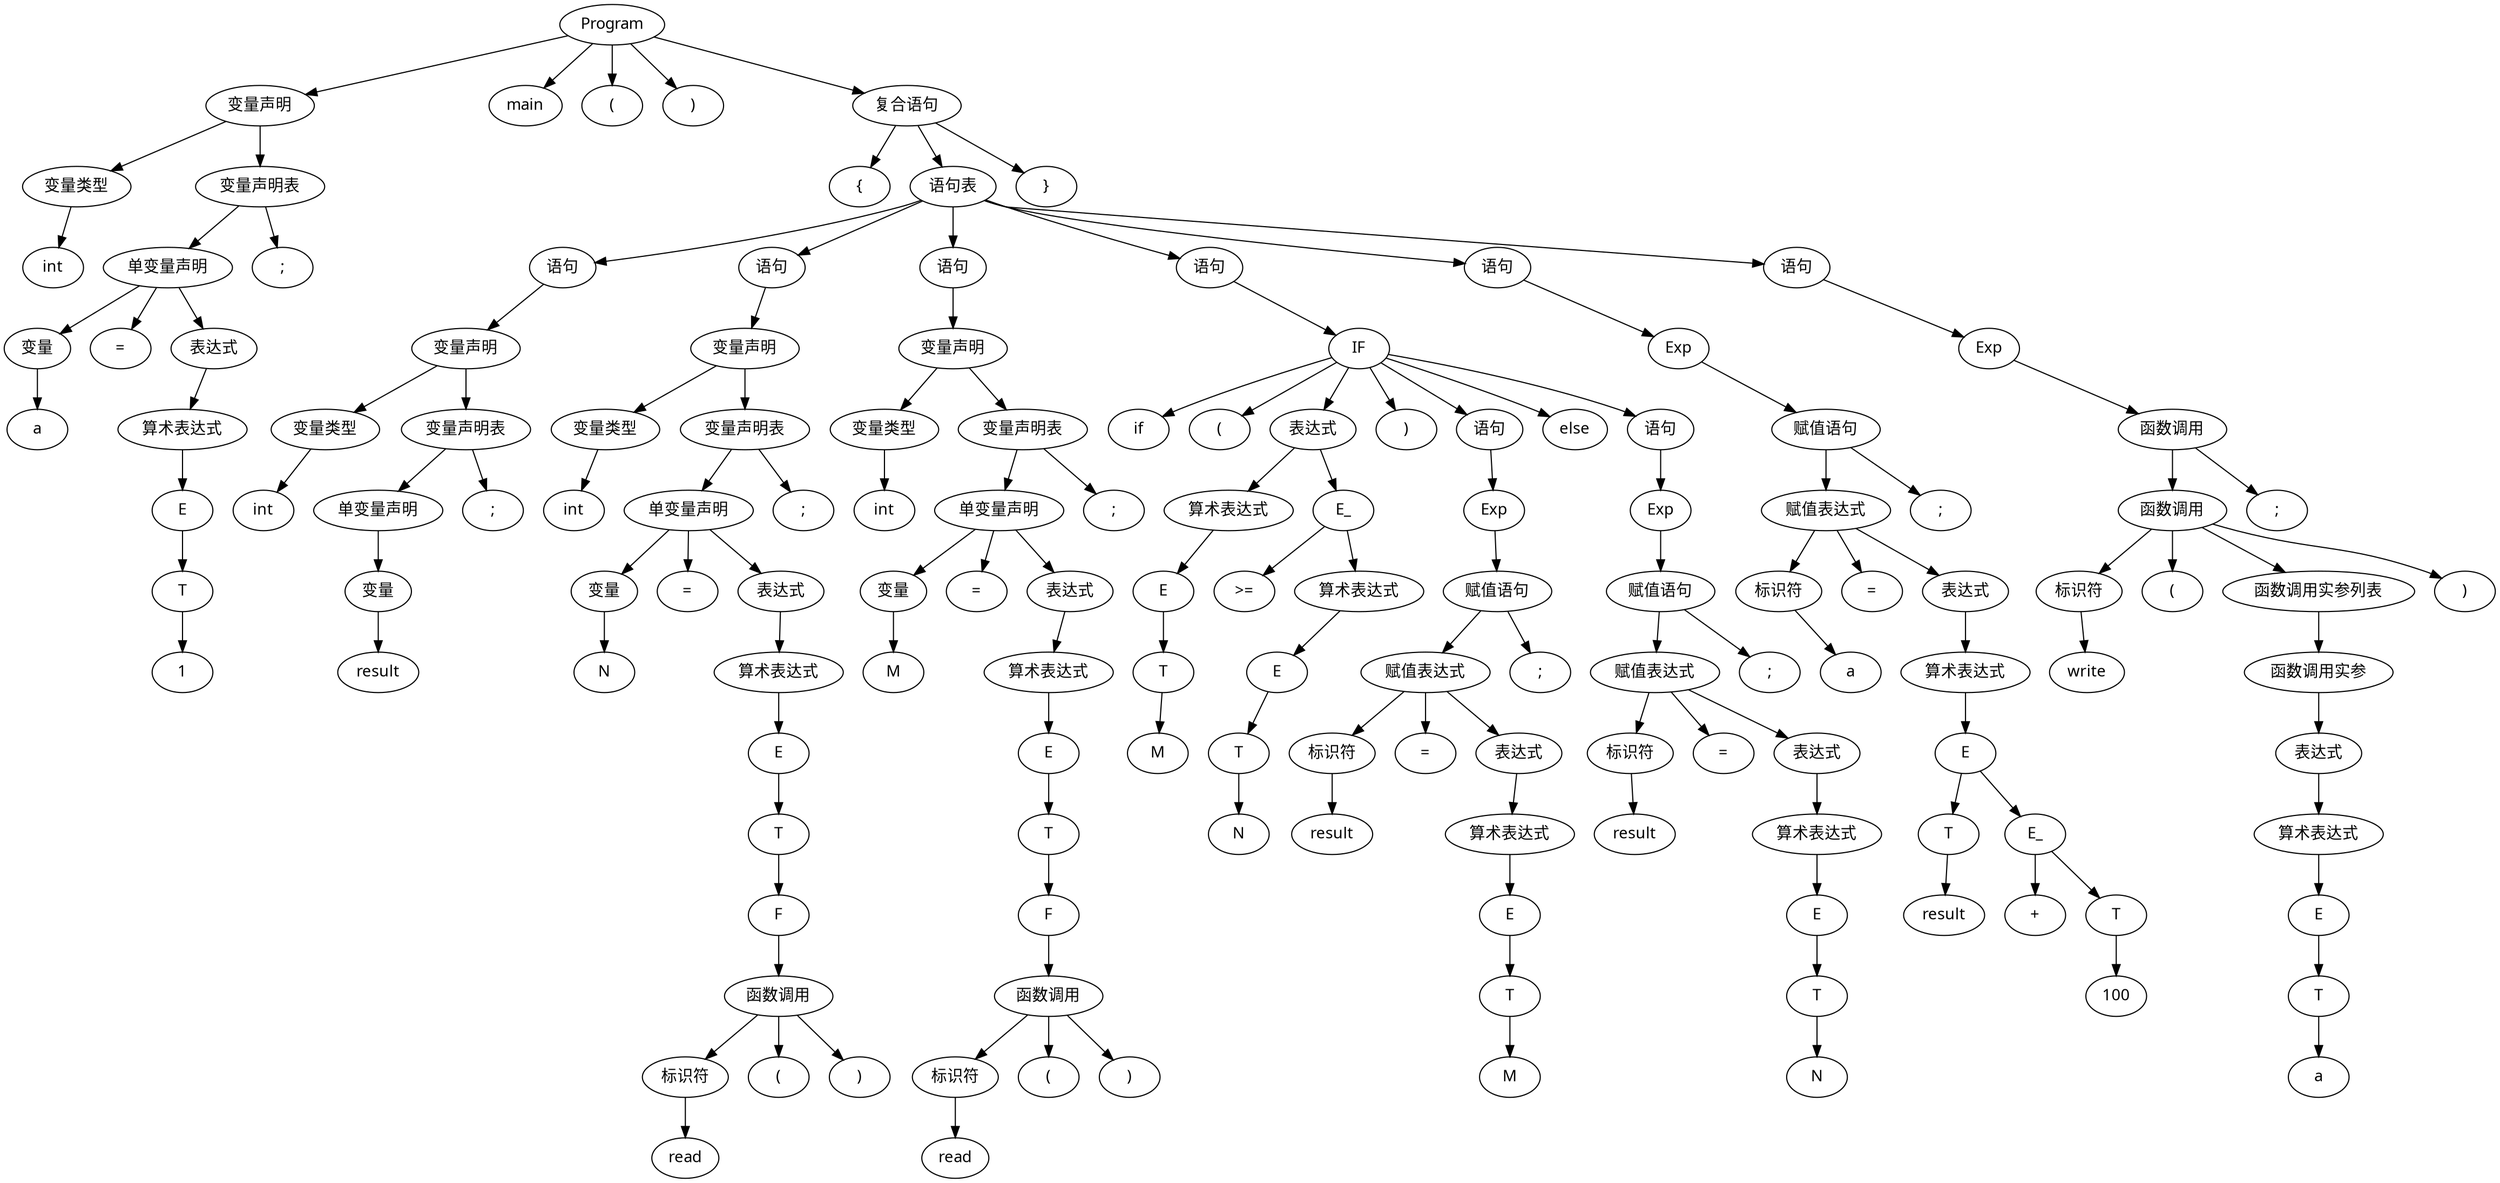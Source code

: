// test1.1-2.txt
digraph {
	node [fontname="Microsoft YaHei"]
	1 [label=Program]
	2 [label="变量声明"]
	3 [label="变量类型"]
	4 [label=int]
	5 [label="变量声明表"]
	6 [label="单变量声明"]
	7 [label="变量"]
	8 [label=a]
	9 [label="="]
	10 [label="表达式"]
	11 [label="算术表达式"]
	12 [label=E]
	13 [label=T]
	14 [label=1]
	15 [label=";"]
	16 [label=main]
	17 [label="("]
	18 [label=")"]
	19 [label="复合语句"]
	20 [label="{"]
	21 [label="语句表"]
	22 [label="语句"]
	23 [label="变量声明"]
	24 [label="变量类型"]
	25 [label=int]
	26 [label="变量声明表"]
	27 [label="单变量声明"]
	28 [label="变量"]
	29 [label=result]
	30 [label=";"]
	31 [label="语句"]
	32 [label="变量声明"]
	33 [label="变量类型"]
	34 [label=int]
	35 [label="变量声明表"]
	36 [label="单变量声明"]
	37 [label="变量"]
	38 [label=N]
	39 [label="="]
	40 [label="表达式"]
	41 [label="算术表达式"]
	42 [label=E]
	43 [label=T]
	44 [label=F]
	45 [label="函数调用"]
	46 [label="标识符"]
	47 [label=read]
	48 [label="("]
	49 [label=")"]
	50 [label=";"]
	51 [label="语句"]
	52 [label="变量声明"]
	53 [label="变量类型"]
	54 [label=int]
	55 [label="变量声明表"]
	56 [label="单变量声明"]
	57 [label="变量"]
	58 [label=M]
	59 [label="="]
	60 [label="表达式"]
	61 [label="算术表达式"]
	62 [label=E]
	63 [label=T]
	64 [label=F]
	65 [label="函数调用"]
	66 [label="标识符"]
	67 [label=read]
	68 [label="("]
	69 [label=")"]
	70 [label=";"]
	71 [label="语句"]
	72 [label=IF]
	73 [label=if]
	74 [label="("]
	75 [label="表达式"]
	76 [label="算术表达式"]
	77 [label=E]
	78 [label=T]
	79 [label=M]
	80 [label=E_]
	81 [label=">="]
	82 [label="算术表达式"]
	83 [label=E]
	84 [label=T]
	85 [label=N]
	86 [label=")"]
	87 [label="语句"]
	88 [label=Exp]
	89 [label="赋值语句"]
	90 [label="赋值表达式"]
	91 [label="标识符"]
	92 [label=result]
	93 [label="="]
	94 [label="表达式"]
	95 [label="算术表达式"]
	96 [label=E]
	97 [label=T]
	98 [label=M]
	99 [label=";"]
	100 [label=else]
	101 [label="语句"]
	102 [label=Exp]
	103 [label="赋值语句"]
	104 [label="赋值表达式"]
	105 [label="标识符"]
	106 [label=result]
	107 [label="="]
	108 [label="表达式"]
	109 [label="算术表达式"]
	110 [label=E]
	111 [label=T]
	112 [label=N]
	113 [label=";"]
	114 [label="语句"]
	115 [label=Exp]
	116 [label="赋值语句"]
	117 [label="赋值表达式"]
	118 [label="标识符"]
	119 [label=a]
	120 [label="="]
	121 [label="表达式"]
	122 [label="算术表达式"]
	123 [label=E]
	124 [label=T]
	125 [label=result]
	126 [label=E_]
	127 [label="+"]
	128 [label=T]
	129 [label=100]
	130 [label=";"]
	131 [label="语句"]
	132 [label=Exp]
	133 [label="函数调用"]
	134 [label="函数调用"]
	135 [label="标识符"]
	136 [label=write]
	137 [label="("]
	138 [label="函数调用实参列表"]
	139 [label="函数调用实参"]
	140 [label="表达式"]
	141 [label="算术表达式"]
	142 [label=E]
	143 [label=T]
	144 [label=a]
	145 [label=")"]
	146 [label=";"]
	147 [label="}"]
	1 -> 2
	2 -> 3
	3 -> 4
	2 -> 5
	5 -> 6
	6 -> 7
	7 -> 8
	6 -> 9
	6 -> 10
	10 -> 11
	11 -> 12
	12 -> 13
	13 -> 14
	5 -> 15
	1 -> 16
	1 -> 17
	1 -> 18
	1 -> 19
	19 -> 20
	19 -> 21
	21 -> 22
	22 -> 23
	23 -> 24
	24 -> 25
	23 -> 26
	26 -> 27
	27 -> 28
	28 -> 29
	26 -> 30
	21 -> 31
	31 -> 32
	32 -> 33
	33 -> 34
	32 -> 35
	35 -> 36
	36 -> 37
	37 -> 38
	36 -> 39
	36 -> 40
	40 -> 41
	41 -> 42
	42 -> 43
	43 -> 44
	44 -> 45
	45 -> 46
	46 -> 47
	45 -> 48
	45 -> 49
	35 -> 50
	21 -> 51
	51 -> 52
	52 -> 53
	53 -> 54
	52 -> 55
	55 -> 56
	56 -> 57
	57 -> 58
	56 -> 59
	56 -> 60
	60 -> 61
	61 -> 62
	62 -> 63
	63 -> 64
	64 -> 65
	65 -> 66
	66 -> 67
	65 -> 68
	65 -> 69
	55 -> 70
	21 -> 71
	71 -> 72
	72 -> 73
	72 -> 74
	72 -> 75
	75 -> 76
	76 -> 77
	77 -> 78
	78 -> 79
	75 -> 80
	80 -> 81
	80 -> 82
	82 -> 83
	83 -> 84
	84 -> 85
	72 -> 86
	72 -> 87
	87 -> 88
	88 -> 89
	89 -> 90
	90 -> 91
	91 -> 92
	90 -> 93
	90 -> 94
	94 -> 95
	95 -> 96
	96 -> 97
	97 -> 98
	89 -> 99
	72 -> 100
	72 -> 101
	101 -> 102
	102 -> 103
	103 -> 104
	104 -> 105
	105 -> 106
	104 -> 107
	104 -> 108
	108 -> 109
	109 -> 110
	110 -> 111
	111 -> 112
	103 -> 113
	21 -> 114
	114 -> 115
	115 -> 116
	116 -> 117
	117 -> 118
	118 -> 119
	117 -> 120
	117 -> 121
	121 -> 122
	122 -> 123
	123 -> 124
	124 -> 125
	123 -> 126
	126 -> 127
	126 -> 128
	128 -> 129
	116 -> 130
	21 -> 131
	131 -> 132
	132 -> 133
	133 -> 134
	134 -> 135
	135 -> 136
	134 -> 137
	134 -> 138
	138 -> 139
	139 -> 140
	140 -> 141
	141 -> 142
	142 -> 143
	143 -> 144
	134 -> 145
	133 -> 146
	19 -> 147
}
